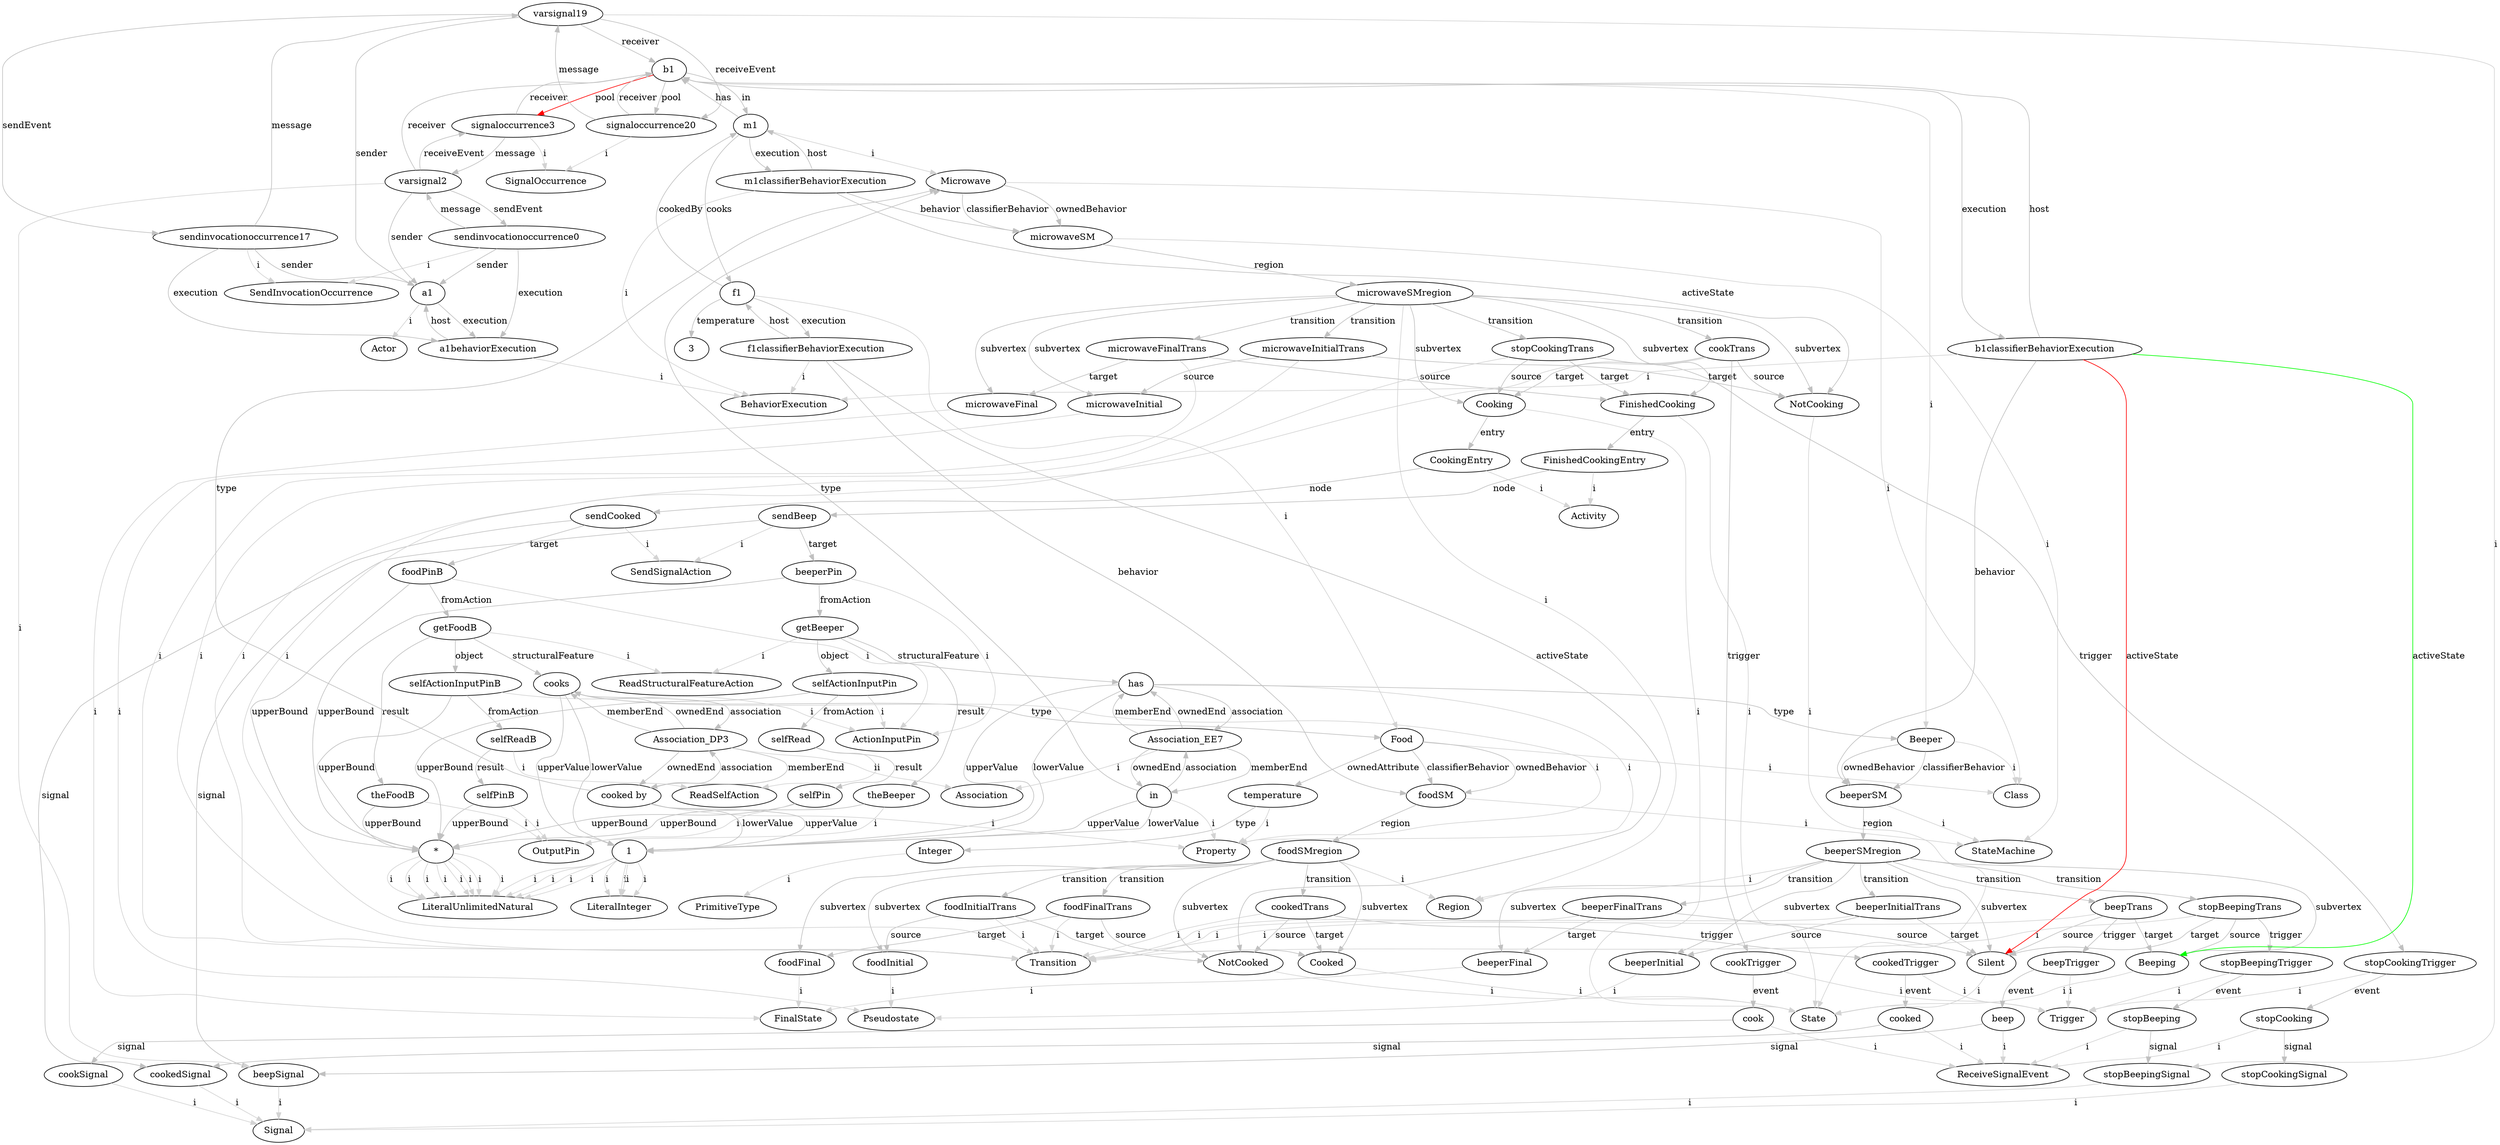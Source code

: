 digraph umlMetamodel {
	"Food" -> "Class" [label="i", color="lightgrey"]
	"Food" -> "foodSM" [label="classifierBehavior", color="grey"]
	"Food" -> "temperature" [label="ownedAttribute", color="grey"]
	"temperature" -> "Property" [label="i", color="lightgrey"]
	"temperature" -> "Integer" [label="type", color="grey"]
	"Integer" -> "PrimitiveType" [label="i", color="lightgrey"]
	"Food" -> "foodSM" [label="ownedBehavior", color="grey"]
	"foodSM" -> "StateMachine" [label="i", color="lightgrey"]
	"foodSM" -> "foodSMregion" [label="region", color="grey"]
	"foodSMregion" -> "Region" [label="i", color="lightgrey"]
	"foodSMregion" -> "foodInitial" [label="subvertex", color="grey"]
	"foodInitial" -> "Pseudostate" [label="i", color="lightgrey"]
	"foodSMregion" -> "foodFinal" [label="subvertex", color="grey"]
	"foodFinal" -> "FinalState" [label="i", color="lightgrey"]
	"foodSMregion" -> "NotCooked" [label="subvertex", color="grey"]
	"NotCooked" -> "State" [label="i", color="lightgrey"]
	"foodSMregion" -> "Cooked" [label="subvertex", color="grey"]
	"Cooked" -> "State" [label="i", color="lightgrey"]
	"foodSMregion" -> "foodInitialTrans" [label="transition", color="grey"]
	"foodInitialTrans" -> "Transition" [label="i", color="lightgrey"]
	"foodInitialTrans" -> "NotCooked" [label="target", color="grey"]
	"foodInitialTrans" -> "foodInitial" [label="source", color="grey"]
	"foodSMregion" -> "foodFinalTrans" [label="transition", color="grey"]
	"foodFinalTrans" -> "Transition" [label="i", color="lightgrey"]
	"foodFinalTrans" -> "foodFinal" [label="target", color="grey"]
	"foodFinalTrans" -> "Cooked" [label="source", color="grey"]
	"foodSMregion" -> "cookedTrans" [label="transition", color="grey"]
	"cookedTrans" -> "Transition" [label="i", color="lightgrey"]
	"cookedTrans" -> "Cooked" [label="target", color="grey"]
	"cookedTrans" -> "NotCooked" [label="source", color="grey"]
	"cookedTrans" -> "cookedTrigger" [label="trigger", color="grey"]
	"cookedTrigger" -> "Trigger" [label="i", color="lightgrey"]
	"cookedTrigger" -> "cooked" [label="event", color="grey"]
	"Microwave" -> "Class" [label="i", color="lightgrey"]
	"Microwave" -> "microwaveSM" [label="classifierBehavior", color="grey"]
	"Microwave" -> "microwaveSM" [label="ownedBehavior", color="grey"]
	"microwaveSM" -> "StateMachine" [label="i", color="lightgrey"]
	"microwaveSM" -> "microwaveSMregion" [label="region", color="grey"]
	"microwaveSMregion" -> "Region" [label="i", color="lightgrey"]
	"microwaveSMregion" -> "microwaveInitial" [label="subvertex", color="grey"]
	"microwaveInitial" -> "Pseudostate" [label="i", color="lightgrey"]
	"microwaveSMregion" -> "microwaveFinal" [label="subvertex", color="grey"]
	"microwaveFinal" -> "FinalState" [label="i", color="lightgrey"]
	"microwaveSMregion" -> "NotCooking" [label="subvertex", color="grey"]
	"NotCooking" -> "State" [label="i", color="lightgrey"]
	"microwaveSMregion" -> "Cooking" [label="subvertex", color="grey"]
	"Cooking" -> "State" [label="i", color="lightgrey"]
	"Cooking" -> "CookingEntry" [label="entry", color="grey"]
	"CookingEntry" -> "Activity" [label="i", color="lightgrey"]
	"CookingEntry" -> "sendCooked" [label="node", color="grey"]
	"sendCooked" -> "SendSignalAction" [label="i", color="lightgrey"]
	"sendCooked" -> "cookedSignal" [label="signal", color="grey"]
	"sendCooked" -> "foodPinB" [label="target", color="grey"]
	"foodPinB" -> "ActionInputPin" [label="i", color="lightgrey"]
	"foodPinB" -> "*" [label="upperBound", color="grey"]
	"*" -> "LiteralUnlimitedNatural" [label="i", color="lightgrey"]
	"foodPinB" -> "getFoodB" [label="fromAction", color="grey"]
	"getFoodB" -> "ReadStructuralFeatureAction" [label="i", color="lightgrey"]
	"getFoodB" -> "cooks" [label="structuralFeature", color="grey"]
	"getFoodB" -> "selfActionInputPinB" [label="object", color="grey"]
	"selfActionInputPinB" -> "ActionInputPin" [label="i", color="lightgrey"]
	"selfActionInputPinB" -> "*" [label="upperBound", color="grey"]
	"*" -> "LiteralUnlimitedNatural" [label="i", color="lightgrey"]
	"selfActionInputPinB" -> "selfReadB" [label="fromAction", color="grey"]
	"selfReadB" -> "ReadSelfAction" [label="i", color="lightgrey"]
	"selfReadB" -> "selfPinB" [label="result", color="grey"]
	"selfPinB" -> "OutputPin" [label="i", color="lightgrey"]
	"selfPinB" -> "*" [label="upperBound", color="grey"]
	"*" -> "LiteralUnlimitedNatural" [label="i", color="lightgrey"]
	"getFoodB" -> "theFoodB" [label="result", color="grey"]
	"theFoodB" -> "OutputPin" [label="i", color="lightgrey"]
	"theFoodB" -> "*" [label="upperBound", color="grey"]
	"*" -> "LiteralUnlimitedNatural" [label="i", color="lightgrey"]
	"microwaveSMregion" -> "FinishedCooking" [label="subvertex", color="grey"]
	"FinishedCooking" -> "State" [label="i", color="lightgrey"]
	"FinishedCooking" -> "FinishedCookingEntry" [label="entry", color="grey"]
	"FinishedCookingEntry" -> "Activity" [label="i", color="lightgrey"]
	"FinishedCookingEntry" -> "sendBeep" [label="node", color="grey"]
	"sendBeep" -> "SendSignalAction" [label="i", color="lightgrey"]
	"sendBeep" -> "beepSignal" [label="signal", color="grey"]
	"sendBeep" -> "beeperPin" [label="target", color="grey"]
	"beeperPin" -> "ActionInputPin" [label="i", color="lightgrey"]
	"beeperPin" -> "*" [label="upperBound", color="grey"]
	"*" -> "LiteralUnlimitedNatural" [label="i", color="lightgrey"]
	"beeperPin" -> "getBeeper" [label="fromAction", color="grey"]
	"getBeeper" -> "ReadStructuralFeatureAction" [label="i", color="lightgrey"]
	"getBeeper" -> "has" [label="structuralFeature", color="grey"]
	"getBeeper" -> "selfActionInputPin" [label="object", color="grey"]
	"selfActionInputPin" -> "ActionInputPin" [label="i", color="lightgrey"]
	"selfActionInputPin" -> "*" [label="upperBound", color="grey"]
	"*" -> "LiteralUnlimitedNatural" [label="i", color="lightgrey"]
	"selfActionInputPin" -> "selfRead" [label="fromAction", color="grey"]
	"selfRead" -> "ReadSelfAction" [label="i", color="lightgrey"]
	"selfRead" -> "selfPin" [label="result", color="grey"]
	"selfPin" -> "OutputPin" [label="i", color="lightgrey"]
	"selfPin" -> "*" [label="upperBound", color="grey"]
	"*" -> "LiteralUnlimitedNatural" [label="i", color="lightgrey"]
	"getBeeper" -> "theBeeper" [label="result", color="grey"]
	"theBeeper" -> "OutputPin" [label="i", color="lightgrey"]
	"theBeeper" -> "*" [label="upperBound", color="grey"]
	"*" -> "LiteralUnlimitedNatural" [label="i", color="lightgrey"]
	"microwaveSMregion" -> "microwaveInitialTrans" [label="transition", color="grey"]
	"microwaveInitialTrans" -> "Transition" [label="i", color="lightgrey"]
	"microwaveInitialTrans" -> "NotCooking" [label="target", color="grey"]
	"microwaveInitialTrans" -> "microwaveInitial" [label="source", color="grey"]
	"microwaveSMregion" -> "microwaveFinalTrans" [label="transition", color="grey"]
	"microwaveFinalTrans" -> "Transition" [label="i", color="lightgrey"]
	"microwaveFinalTrans" -> "microwaveFinal" [label="target", color="grey"]
	"microwaveFinalTrans" -> "FinishedCooking" [label="source", color="grey"]
	"microwaveSMregion" -> "cookTrans" [label="transition", color="grey"]
	"cookTrans" -> "Transition" [label="i", color="lightgrey"]
	"cookTrans" -> "Cooking" [label="target", color="grey"]
	"cookTrans" -> "NotCooking" [label="source", color="grey"]
	"cookTrans" -> "cookTrigger" [label="trigger", color="grey"]
	"cookTrigger" -> "Trigger" [label="i", color="lightgrey"]
	"cookTrigger" -> "cook" [label="event", color="grey"]
	"microwaveSMregion" -> "stopCookingTrans" [label="transition", color="grey"]
	"stopCookingTrans" -> "Transition" [label="i", color="lightgrey"]
	"stopCookingTrans" -> "FinishedCooking" [label="target", color="grey"]
	"stopCookingTrans" -> "Cooking" [label="source", color="grey"]
	"stopCookingTrans" -> "stopCookingTrigger" [label="trigger", color="grey"]
	"stopCookingTrigger" -> "Trigger" [label="i", color="lightgrey"]
	"stopCookingTrigger" -> "stopCooking" [label="event", color="grey"]
	"Beeper" -> "Class" [label="i", color="lightgrey"]
	"Beeper" -> "beeperSM" [label="classifierBehavior", color="grey"]
	"Beeper" -> "beeperSM" [label="ownedBehavior", color="grey"]
	"beeperSM" -> "StateMachine" [label="i", color="lightgrey"]
	"beeperSM" -> "beeperSMregion" [label="region", color="grey"]
	"beeperSMregion" -> "Region" [label="i", color="lightgrey"]
	"beeperSMregion" -> "beeperInitial" [label="subvertex", color="grey"]
	"beeperInitial" -> "Pseudostate" [label="i", color="lightgrey"]
	"beeperSMregion" -> "beeperFinal" [label="subvertex", color="grey"]
	"beeperFinal" -> "FinalState" [label="i", color="lightgrey"]
	"beeperSMregion" -> "Silent" [label="subvertex", color="grey"]
	"Silent" -> "State" [label="i", color="lightgrey"]
	"beeperSMregion" -> "Beeping" [label="subvertex", color="grey"]
	"Beeping" -> "State" [label="i", color="lightgrey"]
	"beeperSMregion" -> "beeperInitialTrans" [label="transition", color="grey"]
	"beeperInitialTrans" -> "Transition" [label="i", color="lightgrey"]
	"beeperInitialTrans" -> "Silent" [label="target", color="grey"]
	"beeperInitialTrans" -> "beeperInitial" [label="source", color="grey"]
	"beeperSMregion" -> "beeperFinalTrans" [label="transition", color="grey"]
	"beeperFinalTrans" -> "Transition" [label="i", color="lightgrey"]
	"beeperFinalTrans" -> "beeperFinal" [label="target", color="grey"]
	"beeperFinalTrans" -> "Silent" [label="source", color="grey"]
	"beeperSMregion" -> "beepTrans" [label="transition", color="grey"]
	"beepTrans" -> "Transition" [label="i", color="lightgrey"]
	"beepTrans" -> "Beeping" [label="target", color="grey"]
	"beepTrans" -> "Silent" [label="source", color="grey"]
	"beepTrans" -> "beepTrigger" [label="trigger", color="grey"]
	"beepTrigger" -> "Trigger" [label="i", color="lightgrey"]
	"beepTrigger" -> "beep" [label="event", color="grey"]
	"beeperSMregion" -> "stopBeepingTrans" [label="transition", color="grey"]
	"stopBeepingTrans" -> "Transition" [label="i", color="lightgrey"]
	"stopBeepingTrans" -> "Silent" [label="target", color="grey"]
	"stopBeepingTrans" -> "Beeping" [label="source", color="grey"]
	"stopBeepingTrans" -> "stopBeepingTrigger" [label="trigger", color="grey"]
	"stopBeepingTrigger" -> "Trigger" [label="i", color="lightgrey"]
	"stopBeepingTrigger" -> "stopBeeping" [label="event", color="grey"]
	"cooked" -> "ReceiveSignalEvent" [label="i", color="lightgrey"]
	"cooked" -> "cookedSignal" [label="signal", color="grey"]
	"cookedSignal" -> "Signal" [label="i", color="lightgrey"]
	"stopCooking" -> "ReceiveSignalEvent" [label="i", color="lightgrey"]
	"stopCooking" -> "stopCookingSignal" [label="signal", color="grey"]
	"stopCookingSignal" -> "Signal" [label="i", color="lightgrey"]
	"cook" -> "ReceiveSignalEvent" [label="i", color="lightgrey"]
	"cook" -> "cookSignal" [label="signal", color="grey"]
	"cookSignal" -> "Signal" [label="i", color="lightgrey"]
	"stopBeeping" -> "ReceiveSignalEvent" [label="i", color="lightgrey"]
	"stopBeeping" -> "stopBeepingSignal" [label="signal", color="grey"]
	"stopBeepingSignal" -> "Signal" [label="i", color="lightgrey"]
	"beep" -> "ReceiveSignalEvent" [label="i", color="lightgrey"]
	"beep" -> "beepSignal" [label="signal", color="grey"]
	"beepSignal" -> "Signal" [label="i", color="lightgrey"]
	"Association_DP3" -> "Association" [label="i", color="lightgrey"]
	"Association_DP3" -> "cooks" [label="memberEnd", color="grey"]
	"Association_DP3" -> "cooked by" [label="memberEnd", color="grey"]
	"Association_DP3" -> "cooks" [label="ownedEnd", color="grey"]
	"cooks" -> "Property" [label="i", color="lightgrey"]
	"cooks" -> "Food" [label="type", color="grey"]
	"cooks" -> "Association_DP3" [label="association", color="grey"]
	"cooks" -> "1" [label="upperValue", color="grey"]
	"1" -> "LiteralUnlimitedNatural" [label="i", color="lightgrey"]
	"cooks" -> "1" [label="lowerValue", color="grey"]
	"1" -> "LiteralInteger" [label="i", color="lightgrey"]
	"Association_DP3" -> "cooked by" [label="ownedEnd", color="grey"]
	"cooked by" -> "Property" [label="i", color="lightgrey"]
	"cooked by" -> "Microwave" [label="type", color="grey"]
	"cooked by" -> "Association_DP3" [label="association", color="grey"]
	"cooked by" -> "1" [label="upperValue", color="grey"]
	"1" -> "LiteralUnlimitedNatural" [label="i", color="lightgrey"]
	"cooked by" -> "1" [label="lowerValue", color="grey"]
	"1" -> "LiteralInteger" [label="i", color="lightgrey"]
	"Association_EE7" -> "Association" [label="i", color="lightgrey"]
	"Association_EE7" -> "has" [label="memberEnd", color="grey"]
	"Association_EE7" -> "in" [label="memberEnd", color="grey"]
	"Association_EE7" -> "has" [label="ownedEnd", color="grey"]
	"has" -> "Property" [label="i", color="lightgrey"]
	"has" -> "Beeper" [label="type", color="grey"]
	"has" -> "Association_EE7" [label="association", color="grey"]
	"has" -> "1" [label="upperValue", color="grey"]
	"1" -> "LiteralUnlimitedNatural" [label="i", color="lightgrey"]
	"has" -> "1" [label="lowerValue", color="grey"]
	"1" -> "LiteralInteger" [label="i", color="lightgrey"]
	"Association_EE7" -> "in" [label="ownedEnd", color="grey"]
	"in" -> "Property" [label="i", color="lightgrey"]
	"in" -> "Microwave" [label="type", color="grey"]
	"in" -> "Association_EE7" [label="association", color="grey"]
	"in" -> "1" [label="upperValue", color="grey"]
	"1" -> "LiteralUnlimitedNatural" [label="i", color="lightgrey"]
	"in" -> "1" [label="lowerValue", color="grey"]
	"1" -> "LiteralInteger" [label="i", color="lightgrey"]
	"m1" -> "Microwave" [label="i", color="lightgrey"]
	"m1classifierBehaviorExecution" -> "BehaviorExecution" [label="i", color="lightgrey"]
	"m1" -> "m1classifierBehaviorExecution" [label="execution", color="grey"]
	"m1classifierBehaviorExecution" -> "m1" [label="host", color="grey"]
	"m1classifierBehaviorExecution" -> "microwaveSM" [label="behavior", color="grey"]
	"m1classifierBehaviorExecution" -> "NotCooking" [label="activeState", color="grey"]
	"f1" -> "Food" [label="i", color="lightgrey"]
	"f1classifierBehaviorExecution" -> "BehaviorExecution" [label="i", color="lightgrey"]
	"f1" -> "f1classifierBehaviorExecution" [label="execution", color="grey"]
	"f1classifierBehaviorExecution" -> "f1" [label="host", color="grey"]
	"f1classifierBehaviorExecution" -> "foodSM" [label="behavior", color="grey"]
	"f1classifierBehaviorExecution" -> "NotCooked" [label="activeState", color="grey"]
	"f1" -> "3" [label="temperature", color="grey"]
	"b1" -> "Beeper" [label="i", color="lightgrey"]
	"b1classifierBehaviorExecution" -> "BehaviorExecution" [label="i", color="lightgrey"]
	"b1" -> "b1classifierBehaviorExecution" [label="execution", color="grey"]
	"b1classifierBehaviorExecution" -> "b1" [label="host", color="grey"]
	"b1classifierBehaviorExecution" -> "beeperSM" [label="behavior", color="grey"]
	"m1" -> "f1" [label="cooks", color="grey"]
	"f1" -> "m1" [label="cookedBy", color="grey"]
	"m1" -> "b1" [label="has", color="grey"]
	"b1" -> "m1" [label="in", color="grey"]
	"a1" -> "Actor" [label="i", color="lightgrey"]
	"a1behaviorExecution" -> "BehaviorExecution" [label="i", color="lightgrey"]
	"a1" -> "a1behaviorExecution" [label="execution", color="grey"]
	"a1behaviorExecution" -> "a1" [label="host", color="grey"]
	"sendinvocationoccurrence0" -> "a1behaviorExecution" [label="execution", color="grey"]
	"sendinvocationoccurrence0" -> "a1" [label="sender", color="grey"]
	"varsignal2" -> "b1" [label="receiver", color="grey"]
	"varsignal2" -> "signaloccurrence3" [label="receiveEvent", color="grey"]
	"sendinvocationoccurrence0" -> "SendInvocationOccurrence" [label="i", color="lightgrey"]
	"varsignal2" -> "beepSignal" [label="i", color="lightgrey"]
	"sendinvocationoccurrence0" -> "varsignal2" [label="message", color="grey"]
	"signaloccurrence3" -> "b1" [label="receiver", color="grey"]
	"varsignal2" -> "sendinvocationoccurrence0" [label="sendEvent", color="grey"]
	"signaloccurrence3" -> "varsignal2" [label="message", color="grey"]
	"varsignal2" -> "a1" [label="sender", color="grey"]
	"signaloccurrence3" -> "SignalOccurrence" [label="i", color="lightgrey"]
	"sendinvocationoccurrence17" -> "a1behaviorExecution" [label="execution", color="grey"]
	"sendinvocationoccurrence17" -> "a1" [label="sender", color="grey"]
	"varsignal19" -> "b1" [label="receiver", color="grey"]
	"varsignal19" -> "signaloccurrence20" [label="receiveEvent", color="grey"]
	"sendinvocationoccurrence17" -> "SendInvocationOccurrence" [label="i", color="lightgrey"]
	"b1" -> "signaloccurrence20" [label="pool", color="grey"]
	"varsignal19" -> "stopBeepingSignal" [label="i", color="lightgrey"]
	"sendinvocationoccurrence17" -> "varsignal19" [label="message", color="grey"]
	"signaloccurrence20" -> "b1" [label="receiver", color="grey"]
	"varsignal19" -> "sendinvocationoccurrence17" [label="sendEvent", color="grey"]
	"signaloccurrence20" -> "varsignal19" [label="message", color="grey"]
	"varsignal19" -> "a1" [label="sender", color="grey"]
	"signaloccurrence20" -> "SignalOccurrence" [label="i", color="lightgrey"]
	"b1classifierBehaviorExecution" -> "Beeping" [label="activeState", color="green"]
	"b1classifierBehaviorExecution" -> "Silent" [label="activeState", color="red"]
	"b1" -> "signaloccurrence3" [label="pool", color="red"]
}
